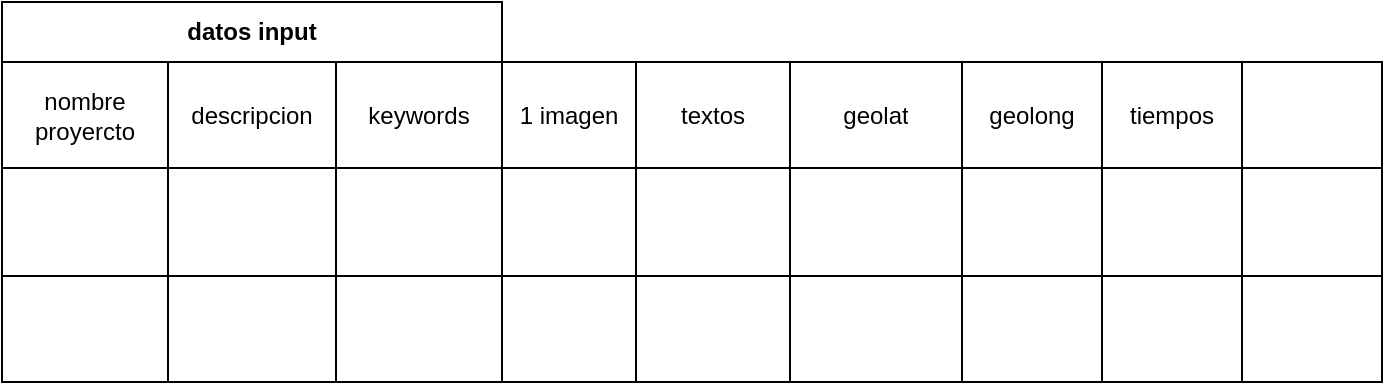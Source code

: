 <mxfile version="13.9.2" type="github">
  <diagram id="R2lEEEUBdFMjLlhIrx00" name="Page-1">
    <mxGraphModel dx="868" dy="487" grid="1" gridSize="10" guides="1" tooltips="1" connect="1" arrows="1" fold="1" page="1" pageScale="1" pageWidth="850" pageHeight="1100" math="0" shadow="0" extFonts="Permanent Marker^https://fonts.googleapis.com/css?family=Permanent+Marker">
      <root>
        <mxCell id="0" />
        <mxCell id="1" parent="0" />
        <mxCell id="7J4058qPtLSuixQyrS5I-5" value="&lt;div&gt;datos input&lt;/div&gt;" style="shape=table;html=1;whiteSpace=wrap;startSize=30;container=1;collapsible=0;childLayout=tableLayout;fontStyle=1;align=center;" vertex="1" parent="1">
          <mxGeometry x="20" y="20" width="250" height="190" as="geometry" />
        </mxCell>
        <mxCell id="7J4058qPtLSuixQyrS5I-6" value="" style="shape=partialRectangle;html=1;whiteSpace=wrap;collapsible=0;dropTarget=0;pointerEvents=0;fillColor=none;top=0;left=0;bottom=0;right=0;points=[[0,0.5],[1,0.5]];portConstraint=eastwest;" vertex="1" parent="7J4058qPtLSuixQyrS5I-5">
          <mxGeometry y="30" width="250" height="53" as="geometry" />
        </mxCell>
        <mxCell id="7J4058qPtLSuixQyrS5I-7" value="nombre proyercto" style="shape=partialRectangle;html=1;whiteSpace=wrap;connectable=0;fillColor=none;top=0;left=0;bottom=0;right=0;overflow=hidden;" vertex="1" parent="7J4058qPtLSuixQyrS5I-6">
          <mxGeometry width="83" height="53" as="geometry" />
        </mxCell>
        <mxCell id="7J4058qPtLSuixQyrS5I-8" value="descripcion" style="shape=partialRectangle;html=1;whiteSpace=wrap;connectable=0;fillColor=none;top=0;left=0;bottom=0;right=0;overflow=hidden;" vertex="1" parent="7J4058qPtLSuixQyrS5I-6">
          <mxGeometry x="83" width="84" height="53" as="geometry" />
        </mxCell>
        <mxCell id="7J4058qPtLSuixQyrS5I-9" value="keywords" style="shape=partialRectangle;html=1;whiteSpace=wrap;connectable=0;fillColor=none;top=0;left=0;bottom=0;right=0;overflow=hidden;" vertex="1" parent="7J4058qPtLSuixQyrS5I-6">
          <mxGeometry x="167" width="83" height="53" as="geometry" />
        </mxCell>
        <mxCell id="7J4058qPtLSuixQyrS5I-10" value="" style="shape=partialRectangle;html=1;whiteSpace=wrap;collapsible=0;dropTarget=0;pointerEvents=0;fillColor=none;top=0;left=0;bottom=0;right=0;points=[[0,0.5],[1,0.5]];portConstraint=eastwest;" vertex="1" parent="7J4058qPtLSuixQyrS5I-5">
          <mxGeometry y="83" width="250" height="54" as="geometry" />
        </mxCell>
        <mxCell id="7J4058qPtLSuixQyrS5I-11" value="" style="shape=partialRectangle;html=1;whiteSpace=wrap;connectable=0;fillColor=none;top=0;left=0;bottom=0;right=0;overflow=hidden;" vertex="1" parent="7J4058qPtLSuixQyrS5I-10">
          <mxGeometry width="83" height="54" as="geometry" />
        </mxCell>
        <mxCell id="7J4058qPtLSuixQyrS5I-12" value="" style="shape=partialRectangle;html=1;whiteSpace=wrap;connectable=0;fillColor=none;top=0;left=0;bottom=0;right=0;overflow=hidden;" vertex="1" parent="7J4058qPtLSuixQyrS5I-10">
          <mxGeometry x="83" width="84" height="54" as="geometry" />
        </mxCell>
        <mxCell id="7J4058qPtLSuixQyrS5I-13" value="" style="shape=partialRectangle;html=1;whiteSpace=wrap;connectable=0;fillColor=none;top=0;left=0;bottom=0;right=0;overflow=hidden;" vertex="1" parent="7J4058qPtLSuixQyrS5I-10">
          <mxGeometry x="167" width="83" height="54" as="geometry" />
        </mxCell>
        <mxCell id="7J4058qPtLSuixQyrS5I-14" value="" style="shape=partialRectangle;html=1;whiteSpace=wrap;collapsible=0;dropTarget=0;pointerEvents=0;fillColor=none;top=0;left=0;bottom=0;right=0;points=[[0,0.5],[1,0.5]];portConstraint=eastwest;" vertex="1" parent="7J4058qPtLSuixQyrS5I-5">
          <mxGeometry y="137" width="250" height="53" as="geometry" />
        </mxCell>
        <mxCell id="7J4058qPtLSuixQyrS5I-15" value="" style="shape=partialRectangle;html=1;whiteSpace=wrap;connectable=0;fillColor=none;top=0;left=0;bottom=0;right=0;overflow=hidden;" vertex="1" parent="7J4058qPtLSuixQyrS5I-14">
          <mxGeometry width="83" height="53" as="geometry" />
        </mxCell>
        <mxCell id="7J4058qPtLSuixQyrS5I-16" value="" style="shape=partialRectangle;html=1;whiteSpace=wrap;connectable=0;fillColor=none;top=0;left=0;bottom=0;right=0;overflow=hidden;" vertex="1" parent="7J4058qPtLSuixQyrS5I-14">
          <mxGeometry x="83" width="84" height="53" as="geometry" />
        </mxCell>
        <mxCell id="7J4058qPtLSuixQyrS5I-17" value="" style="shape=partialRectangle;html=1;whiteSpace=wrap;connectable=0;fillColor=none;top=0;left=0;bottom=0;right=0;overflow=hidden;" vertex="1" parent="7J4058qPtLSuixQyrS5I-14">
          <mxGeometry x="167" width="83" height="53" as="geometry" />
        </mxCell>
        <mxCell id="7J4058qPtLSuixQyrS5I-18" value="" style="shape=table;html=1;whiteSpace=wrap;startSize=0;container=1;collapsible=0;childLayout=tableLayout;" vertex="1" parent="1">
          <mxGeometry x="270" y="50" width="230" height="160" as="geometry" />
        </mxCell>
        <mxCell id="7J4058qPtLSuixQyrS5I-19" value="" style="shape=partialRectangle;html=1;whiteSpace=wrap;collapsible=0;dropTarget=0;pointerEvents=0;fillColor=none;top=0;left=0;bottom=0;right=0;points=[[0,0.5],[1,0.5]];portConstraint=eastwest;" vertex="1" parent="7J4058qPtLSuixQyrS5I-18">
          <mxGeometry width="230" height="53" as="geometry" />
        </mxCell>
        <mxCell id="7J4058qPtLSuixQyrS5I-20" value="1 imagen" style="shape=partialRectangle;html=1;whiteSpace=wrap;connectable=0;fillColor=none;top=0;left=0;bottom=0;right=0;overflow=hidden;" vertex="1" parent="7J4058qPtLSuixQyrS5I-19">
          <mxGeometry width="67" height="53" as="geometry" />
        </mxCell>
        <mxCell id="7J4058qPtLSuixQyrS5I-21" value="textos" style="shape=partialRectangle;html=1;whiteSpace=wrap;connectable=0;fillColor=none;top=0;left=0;bottom=0;right=0;overflow=hidden;" vertex="1" parent="7J4058qPtLSuixQyrS5I-19">
          <mxGeometry x="67" width="77" height="53" as="geometry" />
        </mxCell>
        <mxCell id="7J4058qPtLSuixQyrS5I-22" value="geolat" style="shape=partialRectangle;html=1;whiteSpace=wrap;connectable=0;fillColor=none;top=0;left=0;bottom=0;right=0;overflow=hidden;" vertex="1" parent="7J4058qPtLSuixQyrS5I-19">
          <mxGeometry x="144" width="86" height="53" as="geometry" />
        </mxCell>
        <mxCell id="7J4058qPtLSuixQyrS5I-23" value="" style="shape=partialRectangle;html=1;whiteSpace=wrap;collapsible=0;dropTarget=0;pointerEvents=0;fillColor=none;top=0;left=0;bottom=0;right=0;points=[[0,0.5],[1,0.5]];portConstraint=eastwest;" vertex="1" parent="7J4058qPtLSuixQyrS5I-18">
          <mxGeometry y="53" width="230" height="54" as="geometry" />
        </mxCell>
        <mxCell id="7J4058qPtLSuixQyrS5I-24" value="" style="shape=partialRectangle;html=1;whiteSpace=wrap;connectable=0;fillColor=none;top=0;left=0;bottom=0;right=0;overflow=hidden;" vertex="1" parent="7J4058qPtLSuixQyrS5I-23">
          <mxGeometry width="67" height="54" as="geometry" />
        </mxCell>
        <mxCell id="7J4058qPtLSuixQyrS5I-25" value="" style="shape=partialRectangle;html=1;whiteSpace=wrap;connectable=0;fillColor=none;top=0;left=0;bottom=0;right=0;overflow=hidden;" vertex="1" parent="7J4058qPtLSuixQyrS5I-23">
          <mxGeometry x="67" width="77" height="54" as="geometry" />
        </mxCell>
        <mxCell id="7J4058qPtLSuixQyrS5I-26" value="" style="shape=partialRectangle;html=1;whiteSpace=wrap;connectable=0;fillColor=none;top=0;left=0;bottom=0;right=0;overflow=hidden;" vertex="1" parent="7J4058qPtLSuixQyrS5I-23">
          <mxGeometry x="144" width="86" height="54" as="geometry" />
        </mxCell>
        <mxCell id="7J4058qPtLSuixQyrS5I-27" value="" style="shape=partialRectangle;html=1;whiteSpace=wrap;collapsible=0;dropTarget=0;pointerEvents=0;fillColor=none;top=0;left=0;bottom=0;right=0;points=[[0,0.5],[1,0.5]];portConstraint=eastwest;" vertex="1" parent="7J4058qPtLSuixQyrS5I-18">
          <mxGeometry y="107" width="230" height="53" as="geometry" />
        </mxCell>
        <mxCell id="7J4058qPtLSuixQyrS5I-28" value="" style="shape=partialRectangle;html=1;whiteSpace=wrap;connectable=0;fillColor=none;top=0;left=0;bottom=0;right=0;overflow=hidden;" vertex="1" parent="7J4058qPtLSuixQyrS5I-27">
          <mxGeometry width="67" height="53" as="geometry" />
        </mxCell>
        <mxCell id="7J4058qPtLSuixQyrS5I-29" value="" style="shape=partialRectangle;html=1;whiteSpace=wrap;connectable=0;fillColor=none;top=0;left=0;bottom=0;right=0;overflow=hidden;" vertex="1" parent="7J4058qPtLSuixQyrS5I-27">
          <mxGeometry x="67" width="77" height="53" as="geometry" />
        </mxCell>
        <mxCell id="7J4058qPtLSuixQyrS5I-30" value="" style="shape=partialRectangle;html=1;whiteSpace=wrap;connectable=0;fillColor=none;top=0;left=0;bottom=0;right=0;overflow=hidden;" vertex="1" parent="7J4058qPtLSuixQyrS5I-27">
          <mxGeometry x="144" width="86" height="53" as="geometry" />
        </mxCell>
        <mxCell id="7J4058qPtLSuixQyrS5I-31" value="" style="shape=table;html=1;whiteSpace=wrap;startSize=0;container=1;collapsible=0;childLayout=tableLayout;" vertex="1" parent="1">
          <mxGeometry x="500" y="50" width="210" height="160" as="geometry" />
        </mxCell>
        <mxCell id="7J4058qPtLSuixQyrS5I-32" value="" style="shape=partialRectangle;html=1;whiteSpace=wrap;collapsible=0;dropTarget=0;pointerEvents=0;fillColor=none;top=0;left=0;bottom=0;right=0;points=[[0,0.5],[1,0.5]];portConstraint=eastwest;" vertex="1" parent="7J4058qPtLSuixQyrS5I-31">
          <mxGeometry width="210" height="53" as="geometry" />
        </mxCell>
        <mxCell id="7J4058qPtLSuixQyrS5I-33" value="geolong" style="shape=partialRectangle;html=1;whiteSpace=wrap;connectable=0;fillColor=none;top=0;left=0;bottom=0;right=0;overflow=hidden;" vertex="1" parent="7J4058qPtLSuixQyrS5I-32">
          <mxGeometry width="70" height="53" as="geometry" />
        </mxCell>
        <mxCell id="7J4058qPtLSuixQyrS5I-34" value="tiempos" style="shape=partialRectangle;html=1;whiteSpace=wrap;connectable=0;fillColor=none;top=0;left=0;bottom=0;right=0;overflow=hidden;" vertex="1" parent="7J4058qPtLSuixQyrS5I-32">
          <mxGeometry x="70" width="70" height="53" as="geometry" />
        </mxCell>
        <mxCell id="7J4058qPtLSuixQyrS5I-35" value="" style="shape=partialRectangle;html=1;whiteSpace=wrap;connectable=0;fillColor=none;top=0;left=0;bottom=0;right=0;overflow=hidden;" vertex="1" parent="7J4058qPtLSuixQyrS5I-32">
          <mxGeometry x="140" width="70" height="53" as="geometry" />
        </mxCell>
        <mxCell id="7J4058qPtLSuixQyrS5I-36" value="" style="shape=partialRectangle;html=1;whiteSpace=wrap;collapsible=0;dropTarget=0;pointerEvents=0;fillColor=none;top=0;left=0;bottom=0;right=0;points=[[0,0.5],[1,0.5]];portConstraint=eastwest;" vertex="1" parent="7J4058qPtLSuixQyrS5I-31">
          <mxGeometry y="53" width="210" height="54" as="geometry" />
        </mxCell>
        <mxCell id="7J4058qPtLSuixQyrS5I-37" value="" style="shape=partialRectangle;html=1;whiteSpace=wrap;connectable=0;fillColor=none;top=0;left=0;bottom=0;right=0;overflow=hidden;" vertex="1" parent="7J4058qPtLSuixQyrS5I-36">
          <mxGeometry width="70" height="54" as="geometry" />
        </mxCell>
        <mxCell id="7J4058qPtLSuixQyrS5I-38" value="" style="shape=partialRectangle;html=1;whiteSpace=wrap;connectable=0;fillColor=none;top=0;left=0;bottom=0;right=0;overflow=hidden;" vertex="1" parent="7J4058qPtLSuixQyrS5I-36">
          <mxGeometry x="70" width="70" height="54" as="geometry" />
        </mxCell>
        <mxCell id="7J4058qPtLSuixQyrS5I-39" value="" style="shape=partialRectangle;html=1;whiteSpace=wrap;connectable=0;fillColor=none;top=0;left=0;bottom=0;right=0;overflow=hidden;" vertex="1" parent="7J4058qPtLSuixQyrS5I-36">
          <mxGeometry x="140" width="70" height="54" as="geometry" />
        </mxCell>
        <mxCell id="7J4058qPtLSuixQyrS5I-40" value="" style="shape=partialRectangle;html=1;whiteSpace=wrap;collapsible=0;dropTarget=0;pointerEvents=0;fillColor=none;top=0;left=0;bottom=0;right=0;points=[[0,0.5],[1,0.5]];portConstraint=eastwest;" vertex="1" parent="7J4058qPtLSuixQyrS5I-31">
          <mxGeometry y="107" width="210" height="53" as="geometry" />
        </mxCell>
        <mxCell id="7J4058qPtLSuixQyrS5I-41" value="" style="shape=partialRectangle;html=1;whiteSpace=wrap;connectable=0;fillColor=none;top=0;left=0;bottom=0;right=0;overflow=hidden;" vertex="1" parent="7J4058qPtLSuixQyrS5I-40">
          <mxGeometry width="70" height="53" as="geometry" />
        </mxCell>
        <mxCell id="7J4058qPtLSuixQyrS5I-42" value="" style="shape=partialRectangle;html=1;whiteSpace=wrap;connectable=0;fillColor=none;top=0;left=0;bottom=0;right=0;overflow=hidden;" vertex="1" parent="7J4058qPtLSuixQyrS5I-40">
          <mxGeometry x="70" width="70" height="53" as="geometry" />
        </mxCell>
        <mxCell id="7J4058qPtLSuixQyrS5I-43" value="" style="shape=partialRectangle;html=1;whiteSpace=wrap;connectable=0;fillColor=none;top=0;left=0;bottom=0;right=0;overflow=hidden;" vertex="1" parent="7J4058qPtLSuixQyrS5I-40">
          <mxGeometry x="140" width="70" height="53" as="geometry" />
        </mxCell>
      </root>
    </mxGraphModel>
  </diagram>
</mxfile>
